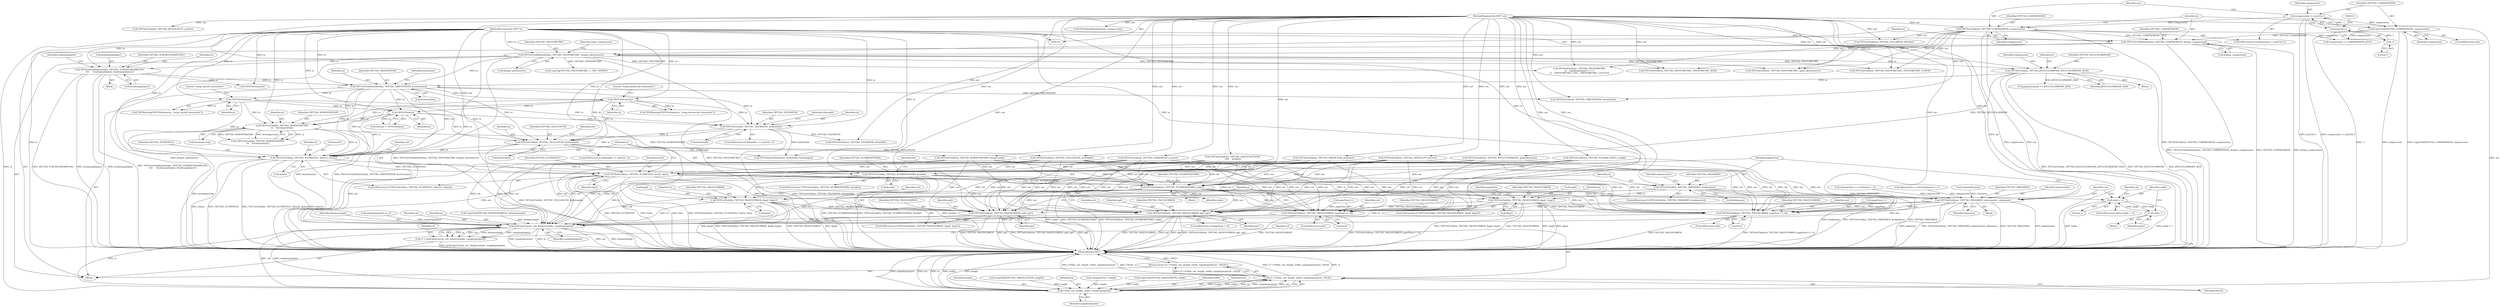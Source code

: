 digraph "0_libtiff_5c080298d59efa53264d7248bbe3a04660db6ef7_2@pointer" {
"1000585" [label="(Call,TIFFGetField(in, TIFFTAG_ICCPROFILE, &len32, &data))"];
"1000297" [label="(Call,TIFFFileName(in))"];
"1000286" [label="(Call,TIFFGetFieldDefaulted(in, TIFFTAG_ORIENTATION, &orientation))"];
"1000179" [label="(Call,TIFFSetField(in, TIFFTAG_JPEGCOLORMODE, JPEGCOLORMODE_RGB))"];
"1000169" [label="(Call,TIFFGetFieldDefaulted(in, TIFFTAG_PHOTOMETRIC, &input_photometric))"];
"1000164" [label="(Call,TIFFGetFieldDefaulted(in, TIFFTAG_COMPRESSION, &input_compression))"];
"1000117" [label="(MethodParameterIn,TIFF* in)"];
"1000156" [label="(Call,TIFFSetField(out, TIFFTAG_COMPRESSION, compression))"];
"1000118" [label="(MethodParameterIn,TIFF* out)"];
"1000150" [label="(Call,compression != (uint16)-1)"];
"1000152" [label="(Call,(uint16)-1)"];
"1000154" [label="(Call,-1)"];
"1000161" [label="(Call,CopyField(TIFFTAG_COMPRESSION, compression))"];
"1000191" [label="(Call,TIFFGetFieldDefaulted(in, TIFFTAG_YCBCRSUBSAMPLING,\n\t\t\t\t      &subsamplinghor, &subsamplingver))"];
"1000330" [label="(Call,TIFFIsTiled(in))"];
"1000310" [label="(Call,TIFFFileName(in))"];
"1000342" [label="(Call,TIFFGetField(in, TIFFTAG_TILEWIDTH, &tilewidth))"];
"1000354" [label="(Call,TIFFGetField(in, TIFFTAG_TILELENGTH, &tilelength))"];
"1000384" [label="(Call,TIFFGetField(in, TIFFTAG_ROWSPERSTRIP,\n\t\t\t    &rowsperstrip))"];
"1000592" [label="(Call,TIFFSetField(out, TIFFTAG_ICCPROFILE, len32, data))"];
"1000607" [label="(Call,TIFFSetField(out, TIFFTAG_NUMBEROFINKS, ninks))"];
"1000630" [label="(Call,ninks > 1)"];
"1000647" [label="(Call,ninks--)"];
"1000649" [label="(Call,TIFFSetField(out, TIFFTAG_INKNAMES, inknameslen, inknames))"];
"1000675" [label="(Call,TIFFSetField(out, TIFFTAG_PAGENUMBER, pg0, pg1))"];
"1000738" [label="(Call,pickCopyFunc(in, out, bitspersample, samplesperpixel))"];
"1000736" [label="(Call,cf = pickCopyFunc(in, out, bitspersample, samplesperpixel))"];
"1000746" [label="(Call,(*cf)(in, out, length, width, samplesperpixel))"];
"1000744" [label="(Call,cf ? (*cf)(in, out, length, width, samplesperpixel) : FALSE)"];
"1000743" [label="(Return,return (cf ? (*cf)(in, out, length, width, samplesperpixel) : FALSE);)"];
"1000681" [label="(Call,TIFFSetField(out, TIFFTAG_PAGENUMBER, pageNum++, 0))"];
"1000702" [label="(Call,TIFFSetField(out, TIFFTAG_PAGENUMBER, pg0, pg1))"];
"1000708" [label="(Call,TIFFSetField(out, TIFFTAG_PAGENUMBER, pageNum++, 0))"];
"1000601" [label="(Call,TIFFGetField(in, TIFFTAG_NUMBEROFINKS, &ninks))"];
"1000612" [label="(Call,TIFFGetField(in, TIFFTAG_INKNAMES, &inknames))"];
"1000668" [label="(Call,TIFFGetField(in, TIFFTAG_PAGENUMBER, &pg0, &pg1))"];
"1000690" [label="(Call,TIFFGetField(in, TIFFTAG_PAGENUMBER, &pg0, &pg1))"];
"1000749" [label="(Identifier,length)"];
"1000678" [label="(Identifier,pg0)"];
"1000118" [label="(MethodParameterIn,TIFF* out)"];
"1000620" [label="(Identifier,inknameslen)"];
"1000651" [label="(Identifier,TIFFTAG_INKNAMES)"];
"1000182" [label="(Identifier,JPEGCOLORMODE_RGB)"];
"1000700" [label="(Identifier,pageNum)"];
"1000703" [label="(Identifier,out)"];
"1000119" [label="(Block,)"];
"1000287" [label="(Identifier,in)"];
"1000385" [label="(Identifier,in)"];
"1000154" [label="(Call,-1)"];
"1000344" [label="(Identifier,TIFFTAG_TILEWIDTH)"];
"1000455" [label="(Call,TIFFSetField(out, TIFFTAG_JPEGQUALITY, quality))"];
"1000386" [label="(Identifier,TIFFTAG_ROWSPERSTRIP)"];
"1000692" [label="(Identifier,TIFFTAG_PAGENUMBER)"];
"1000288" [label="(Identifier,TIFFTAG_ORIENTATION)"];
"1000365" [label="(Call,TIFFSetField(out, TIFFTAG_TILEWIDTH, tilewidth))"];
"1000170" [label="(Identifier,in)"];
"1000695" [label="(Call,&pg1)"];
"1000594" [label="(Identifier,TIFFTAG_ICCPROFILE)"];
"1000689" [label="(ControlStructure,if (TIFFGetField(in, TIFFTAG_PAGENUMBER, &pg0, &pg1)))"];
"1000708" [label="(Call,TIFFSetField(out, TIFFTAG_PAGENUMBER, pageNum++, 0))"];
"1000269" [label="(Call,CopyTag(TIFFTAG_PHOTOMETRIC, 1, TIFF_SHORT))"];
"1000164" [label="(Call,TIFFGetFieldDefaulted(in, TIFFTAG_COMPRESSION, &input_compression))"];
"1000345" [label="(Call,&tilewidth)"];
"1000592" [label="(Call,TIFFSetField(out, TIFFTAG_ICCPROFILE, len32, data))"];
"1000586" [label="(Identifier,in)"];
"1000216" [label="(Identifier,compression)"];
"1000653" [label="(Identifier,inknames)"];
"1000588" [label="(Call,&len32)"];
"1000355" [label="(Identifier,in)"];
"1000612" [label="(Call,TIFFGetField(in, TIFFTAG_INKNAMES, &inknames))"];
"1000738" [label="(Call,pickCopyFunc(in, out, bitspersample, samplesperpixel))"];
"1000178" [label="(Block,)"];
"1000585" [label="(Call,TIFFGetField(in, TIFFTAG_ICCPROFILE, &len32, &data))"];
"1000602" [label="(Identifier,in)"];
"1000383" [label="(Call,!TIFFGetField(in, TIFFTAG_ROWSPERSTRIP,\n\t\t\t    &rowsperstrip))"];
"1000596" [label="(Identifier,data)"];
"1000431" [label="(Call,TIFFSetField(out, TIFFTAG_PLANARCONFIG, config))"];
"1000171" [label="(Identifier,TIFFTAG_PHOTOMETRIC)"];
"1000652" [label="(Identifier,inknameslen)"];
"1000741" [label="(Identifier,bitspersample)"];
"1000330" [label="(Call,TIFFIsTiled(in))"];
"1000440" [label="(Call,samplesperpixel <= 4)"];
"1000744" [label="(Call,cf ? (*cf)(in, out, length, width, samplesperpixel) : FALSE)"];
"1000693" [label="(Call,&pg0)"];
"1000584" [label="(ControlStructure,if (TIFFGetField(in, TIFFTAG_ICCPROFILE, &len32, &data)))"];
"1000711" [label="(Call,pageNum++)"];
"1000392" [label="(Call,TIFFDefaultStripSize(out, rowsperstrip))"];
"1000613" [label="(Identifier,in)"];
"1000160" [label="(ControlStructure,else)"];
"1000740" [label="(Identifier,out)"];
"1000739" [label="(Identifier,in)"];
"1000347" [label="(ControlStructure,if (tilelength == (uint32) -1))"];
"1000669" [label="(Identifier,in)"];
"1000310" [label="(Call,TIFFFileName(in))"];
"1000143" [label="(Call,CopyField(TIFFTAG_BITSPERSAMPLE, bitspersample))"];
"1000169" [label="(Call,TIFFGetFieldDefaulted(in, TIFFTAG_PHOTOMETRIC, &input_photometric))"];
"1000752" [label="(Identifier,FALSE)"];
"1000641" [label="(Call,inknameslen += (strlen(cp) + 1))"];
"1000356" [label="(Identifier,TIFFTAG_TILELENGTH)"];
"1000369" [label="(Call,TIFFSetField(out, TIFFTAG_TILELENGTH, tilelength))"];
"1000606" [label="(Block,)"];
"1000629" [label="(ControlStructure,while (ninks > 1))"];
"1000150" [label="(Call,compression != (uint16)-1)"];
"1000670" [label="(Identifier,TIFFTAG_PAGENUMBER)"];
"1000702" [label="(Call,TIFFSetField(out, TIFFTAG_PAGENUMBER, pg0, pg1))"];
"1000161" [label="(Call,CopyField(TIFFTAG_COMPRESSION, compression))"];
"1000296" [label="(Call,TIFFWarning(TIFFFileName(in), \"using bottom-left orientation\"))"];
"1000459" [label="(Call,TIFFSetField(out, TIFFTAG_JPEGCOLORMODE, jpegcolormode))"];
"1000167" [label="(Call,&input_compression)"];
"1000196" [label="(Call,&subsamplingver)"];
"1000201" [label="(Identifier,subsamplinghor)"];
"1000179" [label="(Call,TIFFSetField(in, TIFFTAG_JPEGCOLORMODE, JPEGCOLORMODE_RGB))"];
"1000609" [label="(Identifier,TIFFTAG_NUMBEROFINKS)"];
"1000681" [label="(Call,TIFFSetField(out, TIFFTAG_PAGENUMBER, pageNum++, 0))"];
"1000309" [label="(Call,TIFFWarning(TIFFFileName(in), \"using top-left orientation\"))"];
"1000312" [label="(Literal,\"using top-left orientation\")"];
"1000742" [label="(Identifier,samplesperpixel)"];
"1000298" [label="(Identifier,in)"];
"1000600" [label="(ControlStructure,if (TIFFGetField(in, TIFFTAG_NUMBEROFINKS, &ninks)))"];
"1000264" [label="(Call,TIFFSetField(out, TIFFTAG_PHOTOMETRIC, PHOTOMETRIC_RGB))"];
"1000354" [label="(Call,TIFFGetField(in, TIFFTAG_TILELENGTH, &tilelength))"];
"1000610" [label="(Identifier,ninks)"];
"1000227" [label="(Call,TIFFSetField(out, TIFFTAG_PHOTOMETRIC, PHOTOMETRIC_YCBCR))"];
"1000210" [label="(Call,TIFFFileName(in))"];
"1000615" [label="(Call,&inknames)"];
"1000607" [label="(Call,TIFFSetField(out, TIFFTAG_NUMBEROFINKS, ninks))"];
"1000245" [label="(Call,TIFFSetField(out, TIFFTAG_PHOTOMETRIC,\n\t\t    samplesperpixel == 1 ?\n\t\t    PHOTOMETRIC_LOGL : PHOTOMETRIC_LOGLUV))"];
"1000158" [label="(Identifier,TIFFTAG_COMPRESSION)"];
"1000299" [label="(Literal,\"using bottom-left orientation\")"];
"1000745" [label="(Identifier,cf)"];
"1000493" [label="(Call,TIFFSetField(out, TIFFTAG_PREDICTOR, predictor))"];
"1000140" [label="(Call,CopyField(TIFFTAG_IMAGELENGTH, length))"];
"1000677" [label="(Identifier,TIFFTAG_PAGENUMBER)"];
"1000162" [label="(Identifier,TIFFTAG_COMPRESSION)"];
"1000277" [label="(Call,TIFFSetField(out, TIFFTAG_FILLORDER, fillorder))"];
"1000172" [label="(Call,&input_photometric)"];
"1000151" [label="(Identifier,compression)"];
"1000679" [label="(Identifier,pg1)"];
"1000649" [label="(Call,TIFFSetField(out, TIFFTAG_INKNAMES, inknameslen, inknames))"];
"1000387" [label="(Call,&rowsperstrip)"];
"1000673" [label="(Call,&pg1)"];
"1000603" [label="(Identifier,TIFFTAG_NUMBEROFINKS)"];
"1000349" [label="(Identifier,tilelength)"];
"1000357" [label="(Call,&tilelength)"];
"1000524" [label="(Call,TIFFSetField(out, TIFFTAG_LZMAPRESET, preset))"];
"1000224" [label="(Call,jpegcolormode == JPEGCOLORMODE_RGB)"];
"1000188" [label="(Block,)"];
"1000747" [label="(Identifier,in)"];
"1000397" [label="(Call,rowsperstrip > length)"];
"1000707" [label="(ControlStructure,else)"];
"1000319" [label="(Call,TIFFSetField(out, TIFFTAG_ORIENTATION, orientation))"];
"1000619" [label="(Call,inknameslen = strlen(inknames) + 1)"];
"1000684" [label="(Call,pageNum++)"];
"1000176" [label="(Identifier,input_compression)"];
"1000180" [label="(Identifier,in)"];
"1000137" [label="(Call,CopyField(TIFFTAG_IMAGEWIDTH, width))"];
"1000359" [label="(Call,TIFFDefaultTileSize(out, &tilewidth, &tilelength))"];
"1000587" [label="(Identifier,TIFFTAG_ICCPROFILE)"];
"1000622" [label="(Call,strlen(inknames))"];
"1000676" [label="(Identifier,out)"];
"1000648" [label="(Identifier,ninks)"];
"1000601" [label="(Call,TIFFGetField(in, TIFFTAG_NUMBEROFINKS, &ninks))"];
"1000631" [label="(Identifier,ninks)"];
"1000667" [label="(ControlStructure,if (TIFFGetField(in, TIFFTAG_PAGENUMBER, &pg0, &pg1)))"];
"1000710" [label="(Identifier,TIFFTAG_PAGENUMBER)"];
"1000686" [label="(Literal,0)"];
"1000630" [label="(Call,ninks > 1)"];
"1000157" [label="(Identifier,out)"];
"1000331" [label="(Identifier,in)"];
"1000191" [label="(Call,TIFFGetFieldDefaulted(in, TIFFTAG_YCBCRSUBSAMPLING,\n\t\t\t\t      &subsamplinghor, &subsamplingver))"];
"1000335" [label="(ControlStructure,if (tilewidth == (uint32) -1))"];
"1000690" [label="(Call,TIFFGetField(in, TIFFTAG_PAGENUMBER, &pg0, &pg1))"];
"1000737" [label="(Identifier,cf)"];
"1000753" [label="(MethodReturn,RET)"];
"1000671" [label="(Call,&pg0)"];
"1000743" [label="(Return,return (cf ? (*cf)(in, out, length, width, samplesperpixel) : FALSE);)"];
"1000632" [label="(Literal,1)"];
"1000668" [label="(Call,TIFFGetField(in, TIFFTAG_PAGENUMBER, &pg0, &pg1))"];
"1000682" [label="(Identifier,out)"];
"1000289" [label="(Call,&orientation)"];
"1000611" [label="(ControlStructure,if (TIFFGetField(in, TIFFTAG_INKNAMES, &inknames)))"];
"1000595" [label="(Identifier,len32)"];
"1000633" [label="(Block,)"];
"1000181" [label="(Identifier,TIFFTAG_JPEGCOLORMODE)"];
"1000647" [label="(Call,ninks--)"];
"1000659" [label="(Identifier,pageInSeq)"];
"1000155" [label="(Literal,1)"];
"1000698" [label="(ControlStructure,if (pageNum < 0))"];
"1000746" [label="(Call,(*cf)(in, out, length, width, samplesperpixel))"];
"1000166" [label="(Identifier,TIFFTAG_COMPRESSION)"];
"1000163" [label="(Identifier,compression)"];
"1000706" [label="(Identifier,pg1)"];
"1000342" [label="(Call,TIFFGetField(in, TIFFTAG_TILEWIDTH, &tilewidth))"];
"1000750" [label="(Identifier,width)"];
"1000716" [label="(Identifier,p)"];
"1000149" [label="(ControlStructure,if (compression != (uint16)-1))"];
"1000691" [label="(Identifier,in)"];
"1000675" [label="(Call,TIFFSetField(out, TIFFTAG_PAGENUMBER, pg0, pg1))"];
"1000420" [label="(Call,TIFFSetField(out, TIFFTAG_ROWSPERSTRIP, rowsperstrip))"];
"1000152" [label="(Call,(uint16)-1)"];
"1000194" [label="(Call,&subsamplinghor)"];
"1000705" [label="(Identifier,pg0)"];
"1000650" [label="(Identifier,out)"];
"1000736" [label="(Call,cf = pickCopyFunc(in, out, bitspersample, samplesperpixel))"];
"1000193" [label="(Identifier,TIFFTAG_YCBCRSUBSAMPLING)"];
"1000614" [label="(Identifier,TIFFTAG_INKNAMES)"];
"1000617" [label="(Block,)"];
"1000680" [label="(ControlStructure,else)"];
"1000156" [label="(Call,TIFFSetField(out, TIFFTAG_COMPRESSION, compression))"];
"1000515" [label="(Call,TIFFSetField(out, TIFFTAG_ZIPQUALITY, preset))"];
"1000543" [label="(Call,TIFFSetField(out, TIFFTAG_GROUP3OPTIONS,\n\t\t\t\t\t    g3opts))"];
"1000292" [label="(Identifier,orientation)"];
"1000343" [label="(Identifier,in)"];
"1000159" [label="(Identifier,compression)"];
"1000751" [label="(Identifier,samplesperpixel)"];
"1000593" [label="(Identifier,out)"];
"1000604" [label="(Call,&ninks)"];
"1000328" [label="(Call,outtiled = TIFFIsTiled(in))"];
"1000590" [label="(Call,&data)"];
"1000192" [label="(Identifier,in)"];
"1000286" [label="(Call,TIFFGetFieldDefaulted(in, TIFFTAG_ORIENTATION, &orientation))"];
"1000635" [label="(Identifier,cp)"];
"1000232" [label="(Call,TIFFSetField(out, TIFFTAG_PHOTOMETRIC, input_photometric))"];
"1000683" [label="(Identifier,TIFFTAG_PAGENUMBER)"];
"1000360" [label="(Identifier,out)"];
"1000709" [label="(Identifier,out)"];
"1000704" [label="(Identifier,TIFFTAG_PAGENUMBER)"];
"1000165" [label="(Identifier,in)"];
"1000748" [label="(Identifier,out)"];
"1000384" [label="(Call,TIFFGetField(in, TIFFTAG_ROWSPERSTRIP,\n\t\t\t    &rowsperstrip))"];
"1000713" [label="(Literal,0)"];
"1000608" [label="(Identifier,out)"];
"1000311" [label="(Identifier,in)"];
"1000297" [label="(Call,TIFFFileName(in))"];
"1000215" [label="(Call,compression == COMPRESSION_JPEG)"];
"1000117" [label="(MethodParameterIn,TIFF* in)"];
"1000585" -> "1000584"  [label="AST: "];
"1000585" -> "1000590"  [label="CFG: "];
"1000586" -> "1000585"  [label="AST: "];
"1000587" -> "1000585"  [label="AST: "];
"1000588" -> "1000585"  [label="AST: "];
"1000590" -> "1000585"  [label="AST: "];
"1000593" -> "1000585"  [label="CFG: "];
"1000602" -> "1000585"  [label="CFG: "];
"1000585" -> "1000753"  [label="DDG: &data"];
"1000585" -> "1000753"  [label="DDG: &len32"];
"1000585" -> "1000753"  [label="DDG: TIFFTAG_ICCPROFILE"];
"1000585" -> "1000753"  [label="DDG: TIFFGetField(in, TIFFTAG_ICCPROFILE, &len32, &data)"];
"1000297" -> "1000585"  [label="DDG: in"];
"1000330" -> "1000585"  [label="DDG: in"];
"1000342" -> "1000585"  [label="DDG: in"];
"1000286" -> "1000585"  [label="DDG: in"];
"1000310" -> "1000585"  [label="DDG: in"];
"1000354" -> "1000585"  [label="DDG: in"];
"1000384" -> "1000585"  [label="DDG: in"];
"1000117" -> "1000585"  [label="DDG: in"];
"1000585" -> "1000592"  [label="DDG: TIFFTAG_ICCPROFILE"];
"1000585" -> "1000601"  [label="DDG: in"];
"1000297" -> "1000296"  [label="AST: "];
"1000297" -> "1000298"  [label="CFG: "];
"1000298" -> "1000297"  [label="AST: "];
"1000299" -> "1000297"  [label="CFG: "];
"1000297" -> "1000296"  [label="DDG: in"];
"1000286" -> "1000297"  [label="DDG: in"];
"1000117" -> "1000297"  [label="DDG: in"];
"1000297" -> "1000330"  [label="DDG: in"];
"1000297" -> "1000342"  [label="DDG: in"];
"1000297" -> "1000354"  [label="DDG: in"];
"1000297" -> "1000384"  [label="DDG: in"];
"1000286" -> "1000119"  [label="AST: "];
"1000286" -> "1000289"  [label="CFG: "];
"1000287" -> "1000286"  [label="AST: "];
"1000288" -> "1000286"  [label="AST: "];
"1000289" -> "1000286"  [label="AST: "];
"1000292" -> "1000286"  [label="CFG: "];
"1000286" -> "1000753"  [label="DDG: TIFFGetFieldDefaulted(in, TIFFTAG_ORIENTATION, &orientation)"];
"1000286" -> "1000753"  [label="DDG: &orientation"];
"1000179" -> "1000286"  [label="DDG: in"];
"1000169" -> "1000286"  [label="DDG: in"];
"1000191" -> "1000286"  [label="DDG: in"];
"1000117" -> "1000286"  [label="DDG: in"];
"1000286" -> "1000310"  [label="DDG: in"];
"1000286" -> "1000319"  [label="DDG: TIFFTAG_ORIENTATION"];
"1000286" -> "1000330"  [label="DDG: in"];
"1000286" -> "1000342"  [label="DDG: in"];
"1000286" -> "1000354"  [label="DDG: in"];
"1000286" -> "1000384"  [label="DDG: in"];
"1000179" -> "1000178"  [label="AST: "];
"1000179" -> "1000182"  [label="CFG: "];
"1000180" -> "1000179"  [label="AST: "];
"1000181" -> "1000179"  [label="AST: "];
"1000182" -> "1000179"  [label="AST: "];
"1000216" -> "1000179"  [label="CFG: "];
"1000179" -> "1000753"  [label="DDG: JPEGCOLORMODE_RGB"];
"1000179" -> "1000753"  [label="DDG: TIFFSetField(in, TIFFTAG_JPEGCOLORMODE, JPEGCOLORMODE_RGB)"];
"1000179" -> "1000753"  [label="DDG: TIFFTAG_JPEGCOLORMODE"];
"1000169" -> "1000179"  [label="DDG: in"];
"1000117" -> "1000179"  [label="DDG: in"];
"1000179" -> "1000224"  [label="DDG: JPEGCOLORMODE_RGB"];
"1000179" -> "1000459"  [label="DDG: TIFFTAG_JPEGCOLORMODE"];
"1000169" -> "1000119"  [label="AST: "];
"1000169" -> "1000172"  [label="CFG: "];
"1000170" -> "1000169"  [label="AST: "];
"1000171" -> "1000169"  [label="AST: "];
"1000172" -> "1000169"  [label="AST: "];
"1000176" -> "1000169"  [label="CFG: "];
"1000169" -> "1000753"  [label="DDG: &input_photometric"];
"1000169" -> "1000753"  [label="DDG: TIFFGetFieldDefaulted(in, TIFFTAG_PHOTOMETRIC, &input_photometric)"];
"1000169" -> "1000753"  [label="DDG: TIFFTAG_PHOTOMETRIC"];
"1000164" -> "1000169"  [label="DDG: in"];
"1000117" -> "1000169"  [label="DDG: in"];
"1000169" -> "1000191"  [label="DDG: in"];
"1000169" -> "1000227"  [label="DDG: TIFFTAG_PHOTOMETRIC"];
"1000169" -> "1000232"  [label="DDG: TIFFTAG_PHOTOMETRIC"];
"1000169" -> "1000245"  [label="DDG: TIFFTAG_PHOTOMETRIC"];
"1000169" -> "1000264"  [label="DDG: TIFFTAG_PHOTOMETRIC"];
"1000169" -> "1000269"  [label="DDG: TIFFTAG_PHOTOMETRIC"];
"1000164" -> "1000119"  [label="AST: "];
"1000164" -> "1000167"  [label="CFG: "];
"1000165" -> "1000164"  [label="AST: "];
"1000166" -> "1000164"  [label="AST: "];
"1000167" -> "1000164"  [label="AST: "];
"1000170" -> "1000164"  [label="CFG: "];
"1000164" -> "1000753"  [label="DDG: TIFFGetFieldDefaulted(in, TIFFTAG_COMPRESSION, &input_compression)"];
"1000164" -> "1000753"  [label="DDG: TIFFTAG_COMPRESSION"];
"1000164" -> "1000753"  [label="DDG: &input_compression"];
"1000117" -> "1000164"  [label="DDG: in"];
"1000156" -> "1000164"  [label="DDG: TIFFTAG_COMPRESSION"];
"1000161" -> "1000164"  [label="DDG: TIFFTAG_COMPRESSION"];
"1000117" -> "1000116"  [label="AST: "];
"1000117" -> "1000753"  [label="DDG: in"];
"1000117" -> "1000191"  [label="DDG: in"];
"1000117" -> "1000210"  [label="DDG: in"];
"1000117" -> "1000310"  [label="DDG: in"];
"1000117" -> "1000330"  [label="DDG: in"];
"1000117" -> "1000342"  [label="DDG: in"];
"1000117" -> "1000354"  [label="DDG: in"];
"1000117" -> "1000384"  [label="DDG: in"];
"1000117" -> "1000601"  [label="DDG: in"];
"1000117" -> "1000612"  [label="DDG: in"];
"1000117" -> "1000668"  [label="DDG: in"];
"1000117" -> "1000690"  [label="DDG: in"];
"1000117" -> "1000738"  [label="DDG: in"];
"1000117" -> "1000746"  [label="DDG: in"];
"1000156" -> "1000149"  [label="AST: "];
"1000156" -> "1000159"  [label="CFG: "];
"1000157" -> "1000156"  [label="AST: "];
"1000158" -> "1000156"  [label="AST: "];
"1000159" -> "1000156"  [label="AST: "];
"1000165" -> "1000156"  [label="CFG: "];
"1000156" -> "1000753"  [label="DDG: compression"];
"1000156" -> "1000753"  [label="DDG: out"];
"1000156" -> "1000753"  [label="DDG: TIFFSetField(out, TIFFTAG_COMPRESSION, compression)"];
"1000118" -> "1000156"  [label="DDG: out"];
"1000150" -> "1000156"  [label="DDG: compression"];
"1000156" -> "1000215"  [label="DDG: compression"];
"1000156" -> "1000227"  [label="DDG: out"];
"1000156" -> "1000232"  [label="DDG: out"];
"1000156" -> "1000245"  [label="DDG: out"];
"1000156" -> "1000264"  [label="DDG: out"];
"1000156" -> "1000277"  [label="DDG: out"];
"1000156" -> "1000319"  [label="DDG: out"];
"1000118" -> "1000116"  [label="AST: "];
"1000118" -> "1000753"  [label="DDG: out"];
"1000118" -> "1000227"  [label="DDG: out"];
"1000118" -> "1000232"  [label="DDG: out"];
"1000118" -> "1000245"  [label="DDG: out"];
"1000118" -> "1000264"  [label="DDG: out"];
"1000118" -> "1000277"  [label="DDG: out"];
"1000118" -> "1000319"  [label="DDG: out"];
"1000118" -> "1000359"  [label="DDG: out"];
"1000118" -> "1000365"  [label="DDG: out"];
"1000118" -> "1000369"  [label="DDG: out"];
"1000118" -> "1000392"  [label="DDG: out"];
"1000118" -> "1000420"  [label="DDG: out"];
"1000118" -> "1000431"  [label="DDG: out"];
"1000118" -> "1000455"  [label="DDG: out"];
"1000118" -> "1000459"  [label="DDG: out"];
"1000118" -> "1000493"  [label="DDG: out"];
"1000118" -> "1000515"  [label="DDG: out"];
"1000118" -> "1000524"  [label="DDG: out"];
"1000118" -> "1000543"  [label="DDG: out"];
"1000118" -> "1000592"  [label="DDG: out"];
"1000118" -> "1000607"  [label="DDG: out"];
"1000118" -> "1000649"  [label="DDG: out"];
"1000118" -> "1000675"  [label="DDG: out"];
"1000118" -> "1000681"  [label="DDG: out"];
"1000118" -> "1000702"  [label="DDG: out"];
"1000118" -> "1000708"  [label="DDG: out"];
"1000118" -> "1000738"  [label="DDG: out"];
"1000118" -> "1000746"  [label="DDG: out"];
"1000150" -> "1000149"  [label="AST: "];
"1000150" -> "1000152"  [label="CFG: "];
"1000151" -> "1000150"  [label="AST: "];
"1000152" -> "1000150"  [label="AST: "];
"1000157" -> "1000150"  [label="CFG: "];
"1000162" -> "1000150"  [label="CFG: "];
"1000150" -> "1000753"  [label="DDG: (uint16)-1"];
"1000150" -> "1000753"  [label="DDG: compression != (uint16)-1"];
"1000152" -> "1000150"  [label="DDG: -1"];
"1000150" -> "1000161"  [label="DDG: compression"];
"1000152" -> "1000154"  [label="CFG: "];
"1000153" -> "1000152"  [label="AST: "];
"1000154" -> "1000152"  [label="AST: "];
"1000152" -> "1000753"  [label="DDG: -1"];
"1000154" -> "1000152"  [label="DDG: 1"];
"1000154" -> "1000155"  [label="CFG: "];
"1000155" -> "1000154"  [label="AST: "];
"1000161" -> "1000160"  [label="AST: "];
"1000161" -> "1000163"  [label="CFG: "];
"1000162" -> "1000161"  [label="AST: "];
"1000163" -> "1000161"  [label="AST: "];
"1000165" -> "1000161"  [label="CFG: "];
"1000161" -> "1000753"  [label="DDG: compression"];
"1000161" -> "1000753"  [label="DDG: CopyField(TIFFTAG_COMPRESSION, compression)"];
"1000161" -> "1000215"  [label="DDG: compression"];
"1000191" -> "1000188"  [label="AST: "];
"1000191" -> "1000196"  [label="CFG: "];
"1000192" -> "1000191"  [label="AST: "];
"1000193" -> "1000191"  [label="AST: "];
"1000194" -> "1000191"  [label="AST: "];
"1000196" -> "1000191"  [label="AST: "];
"1000201" -> "1000191"  [label="CFG: "];
"1000191" -> "1000753"  [label="DDG: &subsamplinghor"];
"1000191" -> "1000753"  [label="DDG: TIFFGetFieldDefaulted(in, TIFFTAG_YCBCRSUBSAMPLING,\n\t\t\t\t      &subsamplinghor, &subsamplingver)"];
"1000191" -> "1000753"  [label="DDG: TIFFTAG_YCBCRSUBSAMPLING"];
"1000191" -> "1000753"  [label="DDG: &subsamplingver"];
"1000191" -> "1000210"  [label="DDG: in"];
"1000330" -> "1000328"  [label="AST: "];
"1000330" -> "1000331"  [label="CFG: "];
"1000331" -> "1000330"  [label="AST: "];
"1000328" -> "1000330"  [label="CFG: "];
"1000330" -> "1000328"  [label="DDG: in"];
"1000310" -> "1000330"  [label="DDG: in"];
"1000330" -> "1000342"  [label="DDG: in"];
"1000330" -> "1000354"  [label="DDG: in"];
"1000330" -> "1000384"  [label="DDG: in"];
"1000310" -> "1000309"  [label="AST: "];
"1000310" -> "1000311"  [label="CFG: "];
"1000311" -> "1000310"  [label="AST: "];
"1000312" -> "1000310"  [label="CFG: "];
"1000310" -> "1000309"  [label="DDG: in"];
"1000310" -> "1000342"  [label="DDG: in"];
"1000310" -> "1000354"  [label="DDG: in"];
"1000310" -> "1000384"  [label="DDG: in"];
"1000342" -> "1000335"  [label="AST: "];
"1000342" -> "1000345"  [label="CFG: "];
"1000343" -> "1000342"  [label="AST: "];
"1000344" -> "1000342"  [label="AST: "];
"1000345" -> "1000342"  [label="AST: "];
"1000349" -> "1000342"  [label="CFG: "];
"1000342" -> "1000753"  [label="DDG: TIFFGetField(in, TIFFTAG_TILEWIDTH, &tilewidth)"];
"1000342" -> "1000354"  [label="DDG: in"];
"1000342" -> "1000359"  [label="DDG: &tilewidth"];
"1000342" -> "1000365"  [label="DDG: TIFFTAG_TILEWIDTH"];
"1000354" -> "1000347"  [label="AST: "];
"1000354" -> "1000357"  [label="CFG: "];
"1000355" -> "1000354"  [label="AST: "];
"1000356" -> "1000354"  [label="AST: "];
"1000357" -> "1000354"  [label="AST: "];
"1000360" -> "1000354"  [label="CFG: "];
"1000354" -> "1000753"  [label="DDG: TIFFGetField(in, TIFFTAG_TILELENGTH, &tilelength)"];
"1000354" -> "1000359"  [label="DDG: &tilelength"];
"1000354" -> "1000369"  [label="DDG: TIFFTAG_TILELENGTH"];
"1000384" -> "1000383"  [label="AST: "];
"1000384" -> "1000387"  [label="CFG: "];
"1000385" -> "1000384"  [label="AST: "];
"1000386" -> "1000384"  [label="AST: "];
"1000387" -> "1000384"  [label="AST: "];
"1000383" -> "1000384"  [label="CFG: "];
"1000384" -> "1000753"  [label="DDG: &rowsperstrip"];
"1000384" -> "1000383"  [label="DDG: in"];
"1000384" -> "1000383"  [label="DDG: TIFFTAG_ROWSPERSTRIP"];
"1000384" -> "1000383"  [label="DDG: &rowsperstrip"];
"1000384" -> "1000420"  [label="DDG: TIFFTAG_ROWSPERSTRIP"];
"1000592" -> "1000584"  [label="AST: "];
"1000592" -> "1000596"  [label="CFG: "];
"1000593" -> "1000592"  [label="AST: "];
"1000594" -> "1000592"  [label="AST: "];
"1000595" -> "1000592"  [label="AST: "];
"1000596" -> "1000592"  [label="AST: "];
"1000602" -> "1000592"  [label="CFG: "];
"1000592" -> "1000753"  [label="DDG: len32"];
"1000592" -> "1000753"  [label="DDG: data"];
"1000592" -> "1000753"  [label="DDG: TIFFSetField(out, TIFFTAG_ICCPROFILE, len32, data)"];
"1000592" -> "1000753"  [label="DDG: TIFFTAG_ICCPROFILE"];
"1000524" -> "1000592"  [label="DDG: out"];
"1000459" -> "1000592"  [label="DDG: out"];
"1000515" -> "1000592"  [label="DDG: out"];
"1000431" -> "1000592"  [label="DDG: out"];
"1000420" -> "1000592"  [label="DDG: out"];
"1000543" -> "1000592"  [label="DDG: out"];
"1000493" -> "1000592"  [label="DDG: out"];
"1000369" -> "1000592"  [label="DDG: out"];
"1000592" -> "1000607"  [label="DDG: out"];
"1000592" -> "1000675"  [label="DDG: out"];
"1000592" -> "1000681"  [label="DDG: out"];
"1000592" -> "1000702"  [label="DDG: out"];
"1000592" -> "1000708"  [label="DDG: out"];
"1000592" -> "1000738"  [label="DDG: out"];
"1000607" -> "1000606"  [label="AST: "];
"1000607" -> "1000610"  [label="CFG: "];
"1000608" -> "1000607"  [label="AST: "];
"1000609" -> "1000607"  [label="AST: "];
"1000610" -> "1000607"  [label="AST: "];
"1000613" -> "1000607"  [label="CFG: "];
"1000607" -> "1000753"  [label="DDG: TIFFSetField(out, TIFFTAG_NUMBEROFINKS, ninks)"];
"1000607" -> "1000753"  [label="DDG: ninks"];
"1000607" -> "1000753"  [label="DDG: TIFFTAG_NUMBEROFINKS"];
"1000524" -> "1000607"  [label="DDG: out"];
"1000459" -> "1000607"  [label="DDG: out"];
"1000515" -> "1000607"  [label="DDG: out"];
"1000431" -> "1000607"  [label="DDG: out"];
"1000420" -> "1000607"  [label="DDG: out"];
"1000543" -> "1000607"  [label="DDG: out"];
"1000493" -> "1000607"  [label="DDG: out"];
"1000369" -> "1000607"  [label="DDG: out"];
"1000601" -> "1000607"  [label="DDG: TIFFTAG_NUMBEROFINKS"];
"1000607" -> "1000630"  [label="DDG: ninks"];
"1000607" -> "1000649"  [label="DDG: out"];
"1000607" -> "1000675"  [label="DDG: out"];
"1000607" -> "1000681"  [label="DDG: out"];
"1000607" -> "1000702"  [label="DDG: out"];
"1000607" -> "1000708"  [label="DDG: out"];
"1000607" -> "1000738"  [label="DDG: out"];
"1000630" -> "1000629"  [label="AST: "];
"1000630" -> "1000632"  [label="CFG: "];
"1000631" -> "1000630"  [label="AST: "];
"1000632" -> "1000630"  [label="AST: "];
"1000635" -> "1000630"  [label="CFG: "];
"1000650" -> "1000630"  [label="CFG: "];
"1000630" -> "1000753"  [label="DDG: ninks > 1"];
"1000630" -> "1000753"  [label="DDG: ninks"];
"1000647" -> "1000630"  [label="DDG: ninks"];
"1000630" -> "1000647"  [label="DDG: ninks"];
"1000647" -> "1000633"  [label="AST: "];
"1000647" -> "1000648"  [label="CFG: "];
"1000648" -> "1000647"  [label="AST: "];
"1000631" -> "1000647"  [label="CFG: "];
"1000649" -> "1000617"  [label="AST: "];
"1000649" -> "1000653"  [label="CFG: "];
"1000650" -> "1000649"  [label="AST: "];
"1000651" -> "1000649"  [label="AST: "];
"1000652" -> "1000649"  [label="AST: "];
"1000653" -> "1000649"  [label="AST: "];
"1000659" -> "1000649"  [label="CFG: "];
"1000649" -> "1000753"  [label="DDG: TIFFTAG_INKNAMES"];
"1000649" -> "1000753"  [label="DDG: inknameslen"];
"1000649" -> "1000753"  [label="DDG: inknames"];
"1000649" -> "1000753"  [label="DDG: TIFFSetField(out, TIFFTAG_INKNAMES, inknameslen, inknames)"];
"1000612" -> "1000649"  [label="DDG: TIFFTAG_INKNAMES"];
"1000641" -> "1000649"  [label="DDG: inknameslen"];
"1000619" -> "1000649"  [label="DDG: inknameslen"];
"1000622" -> "1000649"  [label="DDG: inknames"];
"1000649" -> "1000675"  [label="DDG: out"];
"1000649" -> "1000681"  [label="DDG: out"];
"1000649" -> "1000702"  [label="DDG: out"];
"1000649" -> "1000708"  [label="DDG: out"];
"1000649" -> "1000738"  [label="DDG: out"];
"1000675" -> "1000667"  [label="AST: "];
"1000675" -> "1000679"  [label="CFG: "];
"1000676" -> "1000675"  [label="AST: "];
"1000677" -> "1000675"  [label="AST: "];
"1000678" -> "1000675"  [label="AST: "];
"1000679" -> "1000675"  [label="AST: "];
"1000716" -> "1000675"  [label="CFG: "];
"1000675" -> "1000753"  [label="DDG: pg0"];
"1000675" -> "1000753"  [label="DDG: TIFFTAG_PAGENUMBER"];
"1000675" -> "1000753"  [label="DDG: pg1"];
"1000675" -> "1000753"  [label="DDG: TIFFSetField(out, TIFFTAG_PAGENUMBER, pg0, pg1)"];
"1000459" -> "1000675"  [label="DDG: out"];
"1000515" -> "1000675"  [label="DDG: out"];
"1000431" -> "1000675"  [label="DDG: out"];
"1000420" -> "1000675"  [label="DDG: out"];
"1000543" -> "1000675"  [label="DDG: out"];
"1000524" -> "1000675"  [label="DDG: out"];
"1000493" -> "1000675"  [label="DDG: out"];
"1000369" -> "1000675"  [label="DDG: out"];
"1000668" -> "1000675"  [label="DDG: TIFFTAG_PAGENUMBER"];
"1000675" -> "1000738"  [label="DDG: out"];
"1000738" -> "1000736"  [label="AST: "];
"1000738" -> "1000742"  [label="CFG: "];
"1000739" -> "1000738"  [label="AST: "];
"1000740" -> "1000738"  [label="AST: "];
"1000741" -> "1000738"  [label="AST: "];
"1000742" -> "1000738"  [label="AST: "];
"1000736" -> "1000738"  [label="CFG: "];
"1000738" -> "1000753"  [label="DDG: samplesperpixel"];
"1000738" -> "1000753"  [label="DDG: in"];
"1000738" -> "1000753"  [label="DDG: out"];
"1000738" -> "1000753"  [label="DDG: bitspersample"];
"1000738" -> "1000736"  [label="DDG: in"];
"1000738" -> "1000736"  [label="DDG: out"];
"1000738" -> "1000736"  [label="DDG: bitspersample"];
"1000738" -> "1000736"  [label="DDG: samplesperpixel"];
"1000612" -> "1000738"  [label="DDG: in"];
"1000601" -> "1000738"  [label="DDG: in"];
"1000668" -> "1000738"  [label="DDG: in"];
"1000690" -> "1000738"  [label="DDG: in"];
"1000515" -> "1000738"  [label="DDG: out"];
"1000431" -> "1000738"  [label="DDG: out"];
"1000702" -> "1000738"  [label="DDG: out"];
"1000420" -> "1000738"  [label="DDG: out"];
"1000543" -> "1000738"  [label="DDG: out"];
"1000524" -> "1000738"  [label="DDG: out"];
"1000708" -> "1000738"  [label="DDG: out"];
"1000681" -> "1000738"  [label="DDG: out"];
"1000459" -> "1000738"  [label="DDG: out"];
"1000493" -> "1000738"  [label="DDG: out"];
"1000369" -> "1000738"  [label="DDG: out"];
"1000143" -> "1000738"  [label="DDG: bitspersample"];
"1000440" -> "1000738"  [label="DDG: samplesperpixel"];
"1000738" -> "1000746"  [label="DDG: in"];
"1000738" -> "1000746"  [label="DDG: out"];
"1000738" -> "1000746"  [label="DDG: samplesperpixel"];
"1000736" -> "1000119"  [label="AST: "];
"1000737" -> "1000736"  [label="AST: "];
"1000745" -> "1000736"  [label="CFG: "];
"1000736" -> "1000753"  [label="DDG: pickCopyFunc(in, out, bitspersample, samplesperpixel)"];
"1000746" -> "1000744"  [label="AST: "];
"1000746" -> "1000751"  [label="CFG: "];
"1000747" -> "1000746"  [label="AST: "];
"1000748" -> "1000746"  [label="AST: "];
"1000749" -> "1000746"  [label="AST: "];
"1000750" -> "1000746"  [label="AST: "];
"1000751" -> "1000746"  [label="AST: "];
"1000744" -> "1000746"  [label="CFG: "];
"1000746" -> "1000753"  [label="DDG: samplesperpixel"];
"1000746" -> "1000753"  [label="DDG: out"];
"1000746" -> "1000753"  [label="DDG: in"];
"1000746" -> "1000753"  [label="DDG: width"];
"1000746" -> "1000753"  [label="DDG: length"];
"1000746" -> "1000744"  [label="DDG: length"];
"1000746" -> "1000744"  [label="DDG: width"];
"1000746" -> "1000744"  [label="DDG: in"];
"1000746" -> "1000744"  [label="DDG: samplesperpixel"];
"1000746" -> "1000744"  [label="DDG: out"];
"1000140" -> "1000746"  [label="DDG: length"];
"1000397" -> "1000746"  [label="DDG: length"];
"1000137" -> "1000746"  [label="DDG: width"];
"1000744" -> "1000743"  [label="AST: "];
"1000744" -> "1000752"  [label="CFG: "];
"1000745" -> "1000744"  [label="AST: "];
"1000752" -> "1000744"  [label="AST: "];
"1000743" -> "1000744"  [label="CFG: "];
"1000744" -> "1000753"  [label="DDG: cf ? (*cf)(in, out, length, width, samplesperpixel) : FALSE"];
"1000744" -> "1000753"  [label="DDG: cf"];
"1000744" -> "1000753"  [label="DDG: (*cf)(in, out, length, width, samplesperpixel)"];
"1000744" -> "1000753"  [label="DDG: FALSE"];
"1000744" -> "1000743"  [label="DDG: cf ? (*cf)(in, out, length, width, samplesperpixel) : FALSE"];
"1000743" -> "1000119"  [label="AST: "];
"1000753" -> "1000743"  [label="CFG: "];
"1000743" -> "1000753"  [label="DDG: <RET>"];
"1000681" -> "1000680"  [label="AST: "];
"1000681" -> "1000686"  [label="CFG: "];
"1000682" -> "1000681"  [label="AST: "];
"1000683" -> "1000681"  [label="AST: "];
"1000684" -> "1000681"  [label="AST: "];
"1000686" -> "1000681"  [label="AST: "];
"1000716" -> "1000681"  [label="CFG: "];
"1000681" -> "1000753"  [label="DDG: TIFFSetField(out, TIFFTAG_PAGENUMBER, pageNum++, 0)"];
"1000681" -> "1000753"  [label="DDG: TIFFTAG_PAGENUMBER"];
"1000459" -> "1000681"  [label="DDG: out"];
"1000515" -> "1000681"  [label="DDG: out"];
"1000431" -> "1000681"  [label="DDG: out"];
"1000420" -> "1000681"  [label="DDG: out"];
"1000543" -> "1000681"  [label="DDG: out"];
"1000524" -> "1000681"  [label="DDG: out"];
"1000493" -> "1000681"  [label="DDG: out"];
"1000369" -> "1000681"  [label="DDG: out"];
"1000684" -> "1000681"  [label="DDG: pageNum"];
"1000702" -> "1000698"  [label="AST: "];
"1000702" -> "1000706"  [label="CFG: "];
"1000703" -> "1000702"  [label="AST: "];
"1000704" -> "1000702"  [label="AST: "];
"1000705" -> "1000702"  [label="AST: "];
"1000706" -> "1000702"  [label="AST: "];
"1000716" -> "1000702"  [label="CFG: "];
"1000702" -> "1000753"  [label="DDG: pg1"];
"1000702" -> "1000753"  [label="DDG: pg0"];
"1000702" -> "1000753"  [label="DDG: TIFFSetField(out, TIFFTAG_PAGENUMBER, pg0, pg1)"];
"1000702" -> "1000753"  [label="DDG: TIFFTAG_PAGENUMBER"];
"1000459" -> "1000702"  [label="DDG: out"];
"1000515" -> "1000702"  [label="DDG: out"];
"1000431" -> "1000702"  [label="DDG: out"];
"1000420" -> "1000702"  [label="DDG: out"];
"1000543" -> "1000702"  [label="DDG: out"];
"1000524" -> "1000702"  [label="DDG: out"];
"1000493" -> "1000702"  [label="DDG: out"];
"1000369" -> "1000702"  [label="DDG: out"];
"1000690" -> "1000702"  [label="DDG: TIFFTAG_PAGENUMBER"];
"1000708" -> "1000707"  [label="AST: "];
"1000708" -> "1000713"  [label="CFG: "];
"1000709" -> "1000708"  [label="AST: "];
"1000710" -> "1000708"  [label="AST: "];
"1000711" -> "1000708"  [label="AST: "];
"1000713" -> "1000708"  [label="AST: "];
"1000716" -> "1000708"  [label="CFG: "];
"1000708" -> "1000753"  [label="DDG: TIFFSetField(out, TIFFTAG_PAGENUMBER, pageNum++, 0)"];
"1000708" -> "1000753"  [label="DDG: TIFFTAG_PAGENUMBER"];
"1000459" -> "1000708"  [label="DDG: out"];
"1000515" -> "1000708"  [label="DDG: out"];
"1000431" -> "1000708"  [label="DDG: out"];
"1000420" -> "1000708"  [label="DDG: out"];
"1000543" -> "1000708"  [label="DDG: out"];
"1000524" -> "1000708"  [label="DDG: out"];
"1000493" -> "1000708"  [label="DDG: out"];
"1000369" -> "1000708"  [label="DDG: out"];
"1000690" -> "1000708"  [label="DDG: TIFFTAG_PAGENUMBER"];
"1000711" -> "1000708"  [label="DDG: pageNum"];
"1000601" -> "1000600"  [label="AST: "];
"1000601" -> "1000604"  [label="CFG: "];
"1000602" -> "1000601"  [label="AST: "];
"1000603" -> "1000601"  [label="AST: "];
"1000604" -> "1000601"  [label="AST: "];
"1000608" -> "1000601"  [label="CFG: "];
"1000659" -> "1000601"  [label="CFG: "];
"1000601" -> "1000753"  [label="DDG: &ninks"];
"1000601" -> "1000753"  [label="DDG: TIFFTAG_NUMBEROFINKS"];
"1000601" -> "1000753"  [label="DDG: TIFFGetField(in, TIFFTAG_NUMBEROFINKS, &ninks)"];
"1000601" -> "1000612"  [label="DDG: in"];
"1000601" -> "1000668"  [label="DDG: in"];
"1000601" -> "1000690"  [label="DDG: in"];
"1000612" -> "1000611"  [label="AST: "];
"1000612" -> "1000615"  [label="CFG: "];
"1000613" -> "1000612"  [label="AST: "];
"1000614" -> "1000612"  [label="AST: "];
"1000615" -> "1000612"  [label="AST: "];
"1000620" -> "1000612"  [label="CFG: "];
"1000659" -> "1000612"  [label="CFG: "];
"1000612" -> "1000753"  [label="DDG: TIFFTAG_INKNAMES"];
"1000612" -> "1000753"  [label="DDG: &inknames"];
"1000612" -> "1000753"  [label="DDG: TIFFGetField(in, TIFFTAG_INKNAMES, &inknames)"];
"1000612" -> "1000668"  [label="DDG: in"];
"1000612" -> "1000690"  [label="DDG: in"];
"1000668" -> "1000667"  [label="AST: "];
"1000668" -> "1000673"  [label="CFG: "];
"1000669" -> "1000668"  [label="AST: "];
"1000670" -> "1000668"  [label="AST: "];
"1000671" -> "1000668"  [label="AST: "];
"1000673" -> "1000668"  [label="AST: "];
"1000676" -> "1000668"  [label="CFG: "];
"1000716" -> "1000668"  [label="CFG: "];
"1000668" -> "1000753"  [label="DDG: TIFFGetField(in, TIFFTAG_PAGENUMBER, &pg0, &pg1)"];
"1000668" -> "1000753"  [label="DDG: TIFFTAG_PAGENUMBER"];
"1000668" -> "1000753"  [label="DDG: &pg0"];
"1000668" -> "1000753"  [label="DDG: &pg1"];
"1000690" -> "1000689"  [label="AST: "];
"1000690" -> "1000695"  [label="CFG: "];
"1000691" -> "1000690"  [label="AST: "];
"1000692" -> "1000690"  [label="AST: "];
"1000693" -> "1000690"  [label="AST: "];
"1000695" -> "1000690"  [label="AST: "];
"1000700" -> "1000690"  [label="CFG: "];
"1000716" -> "1000690"  [label="CFG: "];
"1000690" -> "1000753"  [label="DDG: &pg0"];
"1000690" -> "1000753"  [label="DDG: &pg1"];
"1000690" -> "1000753"  [label="DDG: TIFFGetField(in, TIFFTAG_PAGENUMBER, &pg0, &pg1)"];
"1000690" -> "1000753"  [label="DDG: TIFFTAG_PAGENUMBER"];
}
